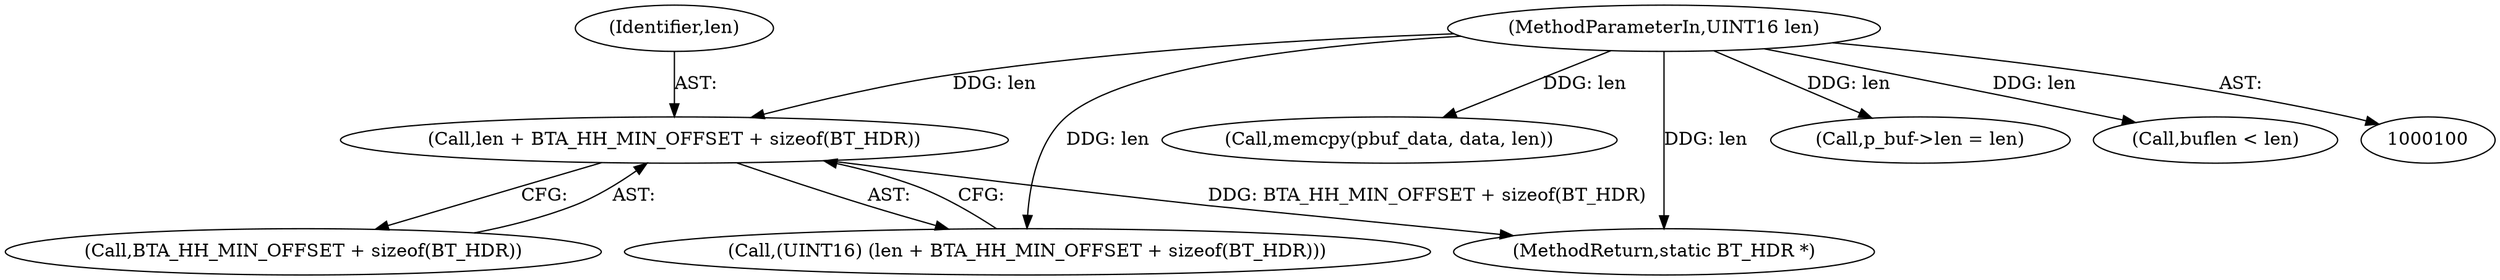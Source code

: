 digraph "0_Android_514139f4b40cbb035bb92f3e24d5a389d75db9e6@API" {
"1000109" [label="(Call,len + BTA_HH_MIN_OFFSET + sizeof(BT_HDR))"];
"1000101" [label="(MethodParameterIn,UINT16 len)"];
"1000111" [label="(Call,BTA_HH_MIN_OFFSET + sizeof(BT_HDR))"];
"1000107" [label="(Call,(UINT16) (len + BTA_HH_MIN_OFFSET + sizeof(BT_HDR)))"];
"1000109" [label="(Call,len + BTA_HH_MIN_OFFSET + sizeof(BT_HDR))"];
"1000159" [label="(Call,memcpy(pbuf_data, data, len))"];
"1000165" [label="(MethodReturn,static BT_HDR *)"];
"1000110" [label="(Identifier,len)"];
"1000101" [label="(MethodParameterIn,UINT16 len)"];
"1000138" [label="(Call,p_buf->len = len)"];
"1000116" [label="(Call,buflen < len)"];
"1000109" -> "1000107"  [label="AST: "];
"1000109" -> "1000111"  [label="CFG: "];
"1000110" -> "1000109"  [label="AST: "];
"1000111" -> "1000109"  [label="AST: "];
"1000107" -> "1000109"  [label="CFG: "];
"1000109" -> "1000165"  [label="DDG: BTA_HH_MIN_OFFSET + sizeof(BT_HDR)"];
"1000101" -> "1000109"  [label="DDG: len"];
"1000101" -> "1000100"  [label="AST: "];
"1000101" -> "1000165"  [label="DDG: len"];
"1000101" -> "1000107"  [label="DDG: len"];
"1000101" -> "1000116"  [label="DDG: len"];
"1000101" -> "1000138"  [label="DDG: len"];
"1000101" -> "1000159"  [label="DDG: len"];
}
